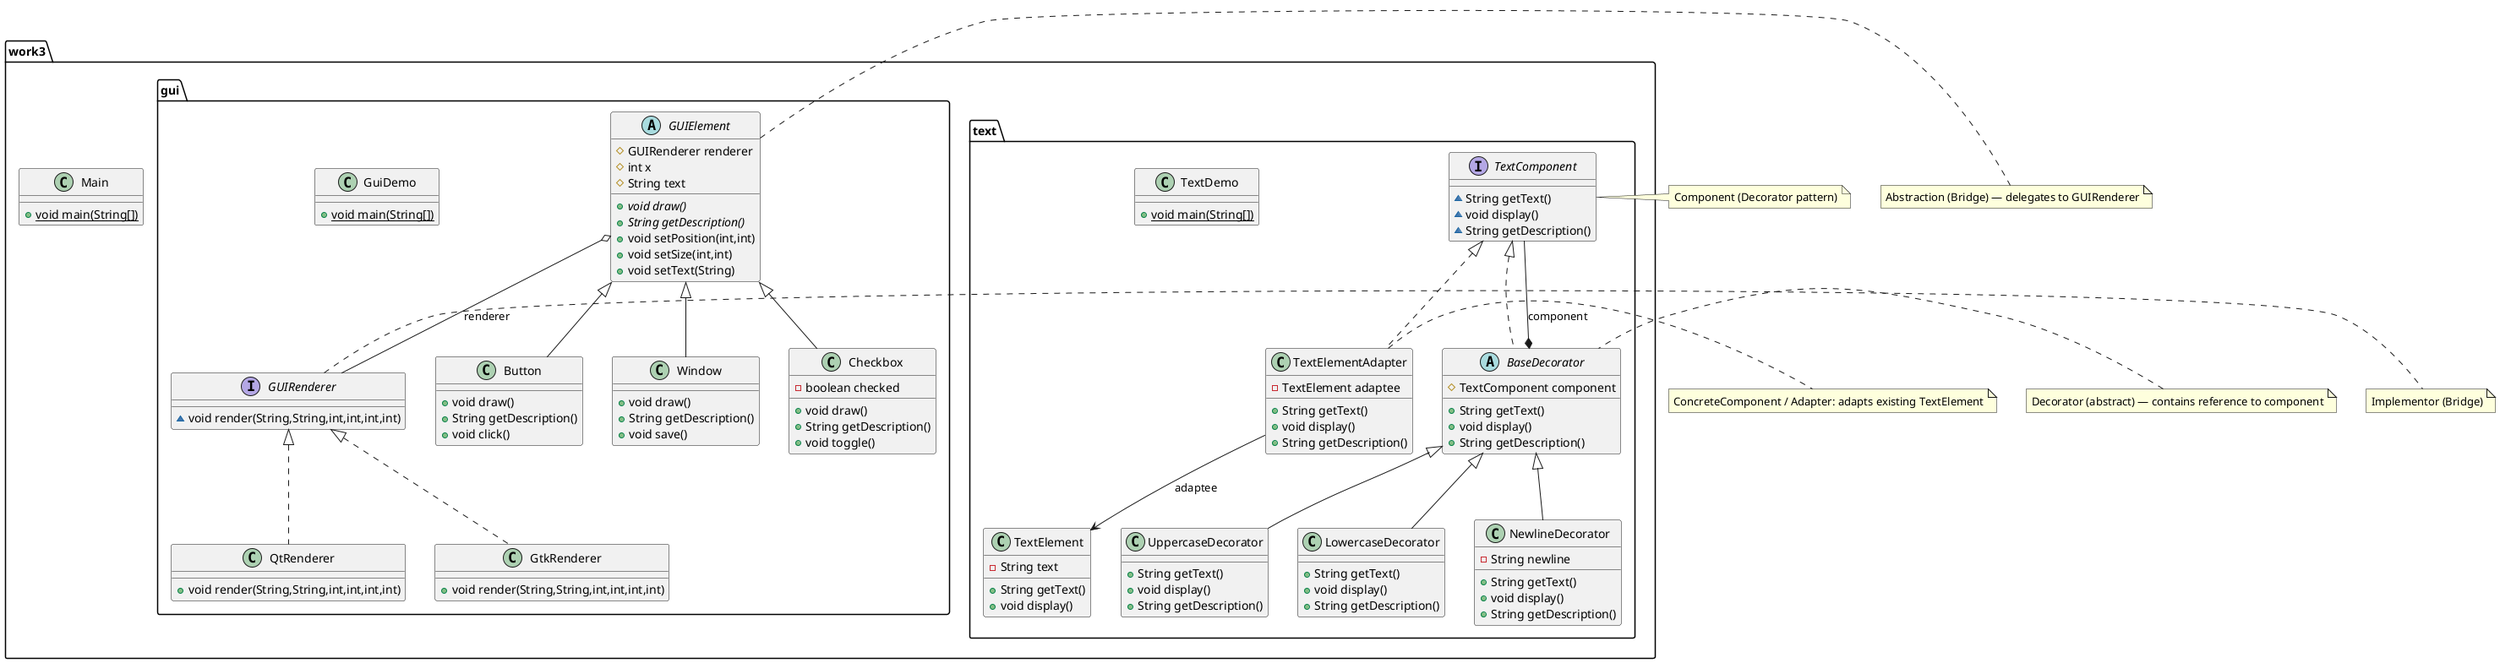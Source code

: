 @startuml
' Main classes
class work3.Main {
  + {static} void main(String[])
}

' TEXT package (Decorator)
class work3.text.TextElement {
  - String text
  + String getText()
  + void display()
}

interface work3.text.TextComponent {
  ~ String getText()
  ~ void display()
  ~ String getDescription()
}

class work3.text.TextElementAdapter {
  - TextElement adaptee
  + String getText()
  + void display()
  + String getDescription()
}

abstract class work3.text.BaseDecorator {
  # TextComponent component
  + String getText()
  + void display()
  + String getDescription()
}

class work3.text.UppercaseDecorator {
  + String getText()
  + void display()
  + String getDescription()
}

class work3.text.LowercaseDecorator {
  + String getText()
  + void display()
  + String getDescription()
}

class work3.text.NewlineDecorator {
  - String newline
  + String getText()
  + void display()
  + String getDescription()
}

class work3.text.TextDemo {
  + {static} void main(String[])
}

' GUI package (Bridge)
interface work3.gui.GUIRenderer {
  ~ void render(String,String,int,int,int,int)
}

class work3.gui.QtRenderer {
  + void render(String,String,int,int,int,int)
}

class work3.gui.GtkRenderer {
  + void render(String,String,int,int,int,int)
}

abstract class work3.gui.GUIElement {
  # GUIRenderer renderer
  # int x
  # String text
  + {abstract} void draw()
  + {abstract} String getDescription()
  + void setPosition(int,int)
  + void setSize(int,int)
  + void setText(String)
}

class work3.gui.Button {
  + void draw()
  + String getDescription()
  + void click()
}

class work3.gui.Window {
  + void draw()
  + String getDescription()
  + void save()
}

class work3.gui.Checkbox {
  - boolean checked
  + void draw()
  + String getDescription()
  + void toggle()
}

class work3.gui.GuiDemo {
  + {static} void main(String[])
}

' Relations: inheritance / implementation
work3.text.TextComponent <|.. work3.text.TextElementAdapter
work3.text.TextComponent <|.. work3.text.BaseDecorator
work3.text.BaseDecorator <|-- work3.text.UppercaseDecorator
work3.text.BaseDecorator <|-- work3.text.LowercaseDecorator
work3.text.BaseDecorator <|-- work3.text.NewlineDecorator

work3.gui.GUIRenderer <|.. work3.gui.QtRenderer
work3.gui.GUIRenderer <|.. work3.gui.GtkRenderer
work3.gui.GUIElement <|-- work3.gui.Button
work3.gui.GUIElement <|-- work3.gui.Window
work3.gui.GUIElement <|-- work3.gui.Checkbox

' Associations / aggregations (clarify roles)
work3.text.TextElementAdapter --> work3.text.TextElement : adaptee
work3.text.BaseDecorator *-- work3.text.TextComponent : component
work3.gui.GUIElement o-- work3.gui.GUIRenderer : renderer

' Notes for clarity (roles in patterns)
note right of work3.text.TextComponent
  Component (Decorator pattern)
end note

note right of work3.text.TextElementAdapter
  ConcreteComponent / Adapter: adapts existing TextElement
end note

note left of work3.text.BaseDecorator
  Decorator (abstract) — contains reference to component
end note

note right of work3.gui.GUIRenderer
  Implementor (Bridge)
end note

note right of work3.gui.GUIElement
  Abstraction (Bridge) — delegates to GUIRenderer
end note

@enduml
